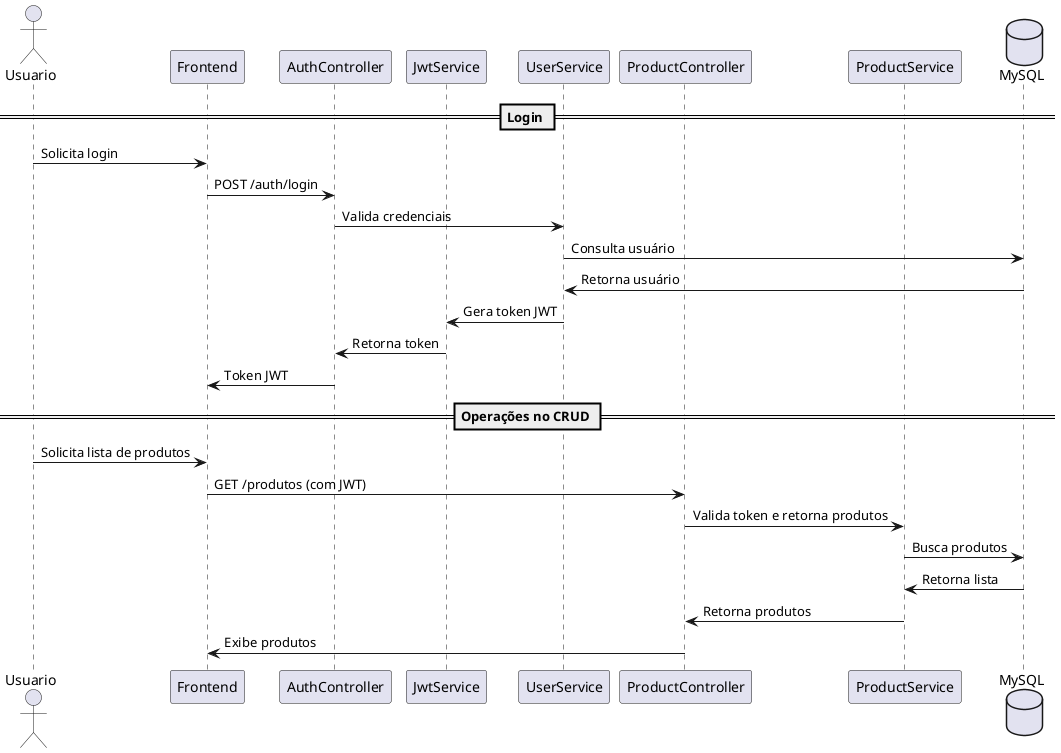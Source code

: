 @startuml
actor Usuario
participant Frontend
participant AuthController
participant JwtService
participant UserService
participant ProductController
participant ProductService
database MySQL

== Login ==
Usuario -> Frontend: Solicita login
Frontend -> AuthController: POST /auth/login
AuthController -> UserService: Valida credenciais
UserService -> MySQL: Consulta usuário
MySQL -> UserService: Retorna usuário
UserService -> JwtService: Gera token JWT
JwtService -> AuthController: Retorna token
AuthController -> Frontend: Token JWT

== Operações no CRUD ==
Usuario -> Frontend: Solicita lista de produtos
Frontend -> ProductController: GET /produtos (com JWT)
ProductController -> ProductService: Valida token e retorna produtos
ProductService -> MySQL: Busca produtos
MySQL -> ProductService: Retorna lista
ProductService -> ProductController: Retorna produtos
ProductController -> Frontend: Exibe produtos

@enduml
